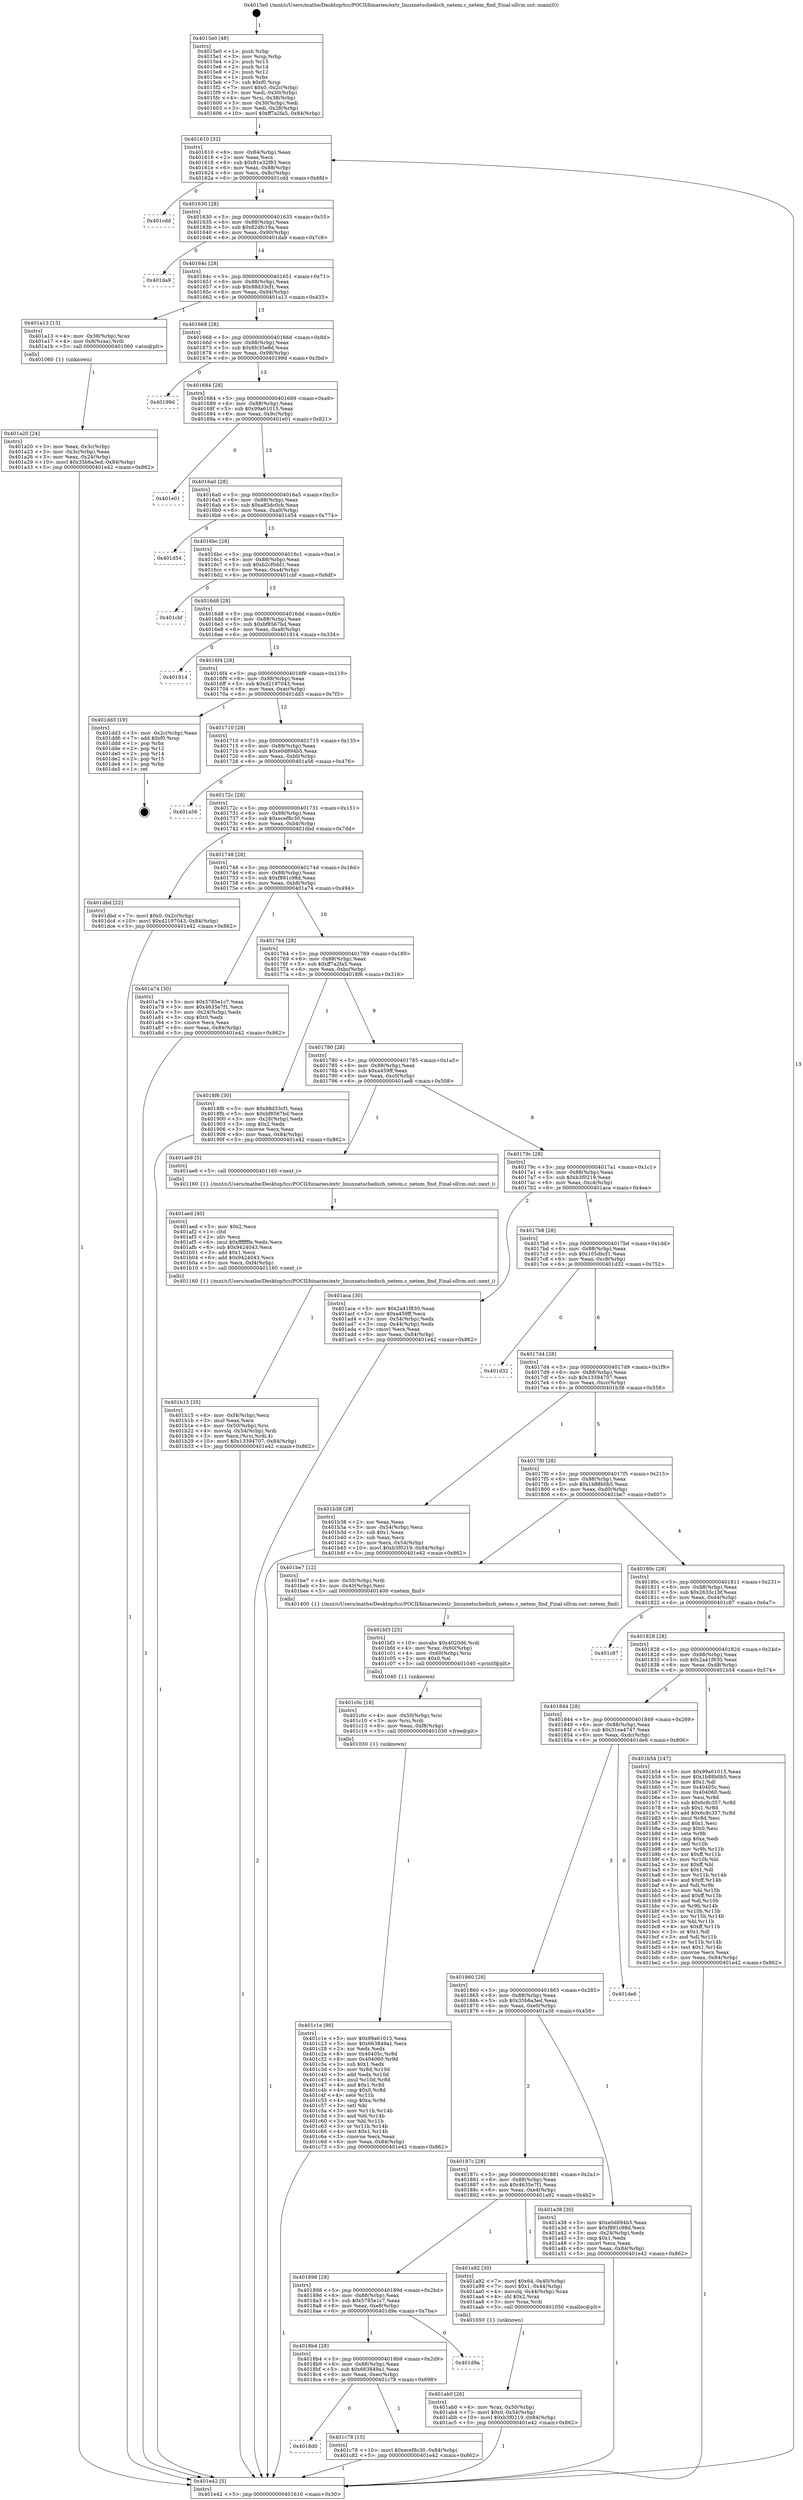 digraph "0x4015e0" {
  label = "0x4015e0 (/mnt/c/Users/mathe/Desktop/tcc/POCII/binaries/extr_linuxnetschedsch_netem.c_netem_find_Final-ollvm.out::main(0))"
  labelloc = "t"
  node[shape=record]

  Entry [label="",width=0.3,height=0.3,shape=circle,fillcolor=black,style=filled]
  "0x401610" [label="{
     0x401610 [32]\l
     | [instrs]\l
     &nbsp;&nbsp;0x401610 \<+6\>: mov -0x84(%rbp),%eax\l
     &nbsp;&nbsp;0x401616 \<+2\>: mov %eax,%ecx\l
     &nbsp;&nbsp;0x401618 \<+6\>: sub $0x81e32f83,%ecx\l
     &nbsp;&nbsp;0x40161e \<+6\>: mov %eax,-0x88(%rbp)\l
     &nbsp;&nbsp;0x401624 \<+6\>: mov %ecx,-0x8c(%rbp)\l
     &nbsp;&nbsp;0x40162a \<+6\>: je 0000000000401cdd \<main+0x6fd\>\l
  }"]
  "0x401cdd" [label="{
     0x401cdd\l
  }", style=dashed]
  "0x401630" [label="{
     0x401630 [28]\l
     | [instrs]\l
     &nbsp;&nbsp;0x401630 \<+5\>: jmp 0000000000401635 \<main+0x55\>\l
     &nbsp;&nbsp;0x401635 \<+6\>: mov -0x88(%rbp),%eax\l
     &nbsp;&nbsp;0x40163b \<+5\>: sub $0x82dfc19a,%eax\l
     &nbsp;&nbsp;0x401640 \<+6\>: mov %eax,-0x90(%rbp)\l
     &nbsp;&nbsp;0x401646 \<+6\>: je 0000000000401da9 \<main+0x7c9\>\l
  }"]
  Exit [label="",width=0.3,height=0.3,shape=circle,fillcolor=black,style=filled,peripheries=2]
  "0x401da9" [label="{
     0x401da9\l
  }", style=dashed]
  "0x40164c" [label="{
     0x40164c [28]\l
     | [instrs]\l
     &nbsp;&nbsp;0x40164c \<+5\>: jmp 0000000000401651 \<main+0x71\>\l
     &nbsp;&nbsp;0x401651 \<+6\>: mov -0x88(%rbp),%eax\l
     &nbsp;&nbsp;0x401657 \<+5\>: sub $0x88d33cf1,%eax\l
     &nbsp;&nbsp;0x40165c \<+6\>: mov %eax,-0x94(%rbp)\l
     &nbsp;&nbsp;0x401662 \<+6\>: je 0000000000401a13 \<main+0x433\>\l
  }"]
  "0x4018d0" [label="{
     0x4018d0\l
  }", style=dashed]
  "0x401a13" [label="{
     0x401a13 [13]\l
     | [instrs]\l
     &nbsp;&nbsp;0x401a13 \<+4\>: mov -0x38(%rbp),%rax\l
     &nbsp;&nbsp;0x401a17 \<+4\>: mov 0x8(%rax),%rdi\l
     &nbsp;&nbsp;0x401a1b \<+5\>: call 0000000000401060 \<atoi@plt\>\l
     | [calls]\l
     &nbsp;&nbsp;0x401060 \{1\} (unknown)\l
  }"]
  "0x401668" [label="{
     0x401668 [28]\l
     | [instrs]\l
     &nbsp;&nbsp;0x401668 \<+5\>: jmp 000000000040166d \<main+0x8d\>\l
     &nbsp;&nbsp;0x40166d \<+6\>: mov -0x88(%rbp),%eax\l
     &nbsp;&nbsp;0x401673 \<+5\>: sub $0x8fc35e8d,%eax\l
     &nbsp;&nbsp;0x401678 \<+6\>: mov %eax,-0x98(%rbp)\l
     &nbsp;&nbsp;0x40167e \<+6\>: je 000000000040199d \<main+0x3bd\>\l
  }"]
  "0x401c78" [label="{
     0x401c78 [15]\l
     | [instrs]\l
     &nbsp;&nbsp;0x401c78 \<+10\>: movl $0xecef8c30,-0x84(%rbp)\l
     &nbsp;&nbsp;0x401c82 \<+5\>: jmp 0000000000401e42 \<main+0x862\>\l
  }"]
  "0x40199d" [label="{
     0x40199d\l
  }", style=dashed]
  "0x401684" [label="{
     0x401684 [28]\l
     | [instrs]\l
     &nbsp;&nbsp;0x401684 \<+5\>: jmp 0000000000401689 \<main+0xa9\>\l
     &nbsp;&nbsp;0x401689 \<+6\>: mov -0x88(%rbp),%eax\l
     &nbsp;&nbsp;0x40168f \<+5\>: sub $0x99a61015,%eax\l
     &nbsp;&nbsp;0x401694 \<+6\>: mov %eax,-0x9c(%rbp)\l
     &nbsp;&nbsp;0x40169a \<+6\>: je 0000000000401e01 \<main+0x821\>\l
  }"]
  "0x4018b4" [label="{
     0x4018b4 [28]\l
     | [instrs]\l
     &nbsp;&nbsp;0x4018b4 \<+5\>: jmp 00000000004018b9 \<main+0x2d9\>\l
     &nbsp;&nbsp;0x4018b9 \<+6\>: mov -0x88(%rbp),%eax\l
     &nbsp;&nbsp;0x4018bf \<+5\>: sub $0x663849a1,%eax\l
     &nbsp;&nbsp;0x4018c4 \<+6\>: mov %eax,-0xec(%rbp)\l
     &nbsp;&nbsp;0x4018ca \<+6\>: je 0000000000401c78 \<main+0x698\>\l
  }"]
  "0x401e01" [label="{
     0x401e01\l
  }", style=dashed]
  "0x4016a0" [label="{
     0x4016a0 [28]\l
     | [instrs]\l
     &nbsp;&nbsp;0x4016a0 \<+5\>: jmp 00000000004016a5 \<main+0xc5\>\l
     &nbsp;&nbsp;0x4016a5 \<+6\>: mov -0x88(%rbp),%eax\l
     &nbsp;&nbsp;0x4016ab \<+5\>: sub $0xa83dc0cb,%eax\l
     &nbsp;&nbsp;0x4016b0 \<+6\>: mov %eax,-0xa0(%rbp)\l
     &nbsp;&nbsp;0x4016b6 \<+6\>: je 0000000000401d54 \<main+0x774\>\l
  }"]
  "0x401d9a" [label="{
     0x401d9a\l
  }", style=dashed]
  "0x401d54" [label="{
     0x401d54\l
  }", style=dashed]
  "0x4016bc" [label="{
     0x4016bc [28]\l
     | [instrs]\l
     &nbsp;&nbsp;0x4016bc \<+5\>: jmp 00000000004016c1 \<main+0xe1\>\l
     &nbsp;&nbsp;0x4016c1 \<+6\>: mov -0x88(%rbp),%eax\l
     &nbsp;&nbsp;0x4016c7 \<+5\>: sub $0xb2cf0dd1,%eax\l
     &nbsp;&nbsp;0x4016cc \<+6\>: mov %eax,-0xa4(%rbp)\l
     &nbsp;&nbsp;0x4016d2 \<+6\>: je 0000000000401cbf \<main+0x6df\>\l
  }"]
  "0x401c1e" [label="{
     0x401c1e [90]\l
     | [instrs]\l
     &nbsp;&nbsp;0x401c1e \<+5\>: mov $0x99a61015,%eax\l
     &nbsp;&nbsp;0x401c23 \<+5\>: mov $0x663849a1,%ecx\l
     &nbsp;&nbsp;0x401c28 \<+2\>: xor %edx,%edx\l
     &nbsp;&nbsp;0x401c2a \<+8\>: mov 0x40405c,%r8d\l
     &nbsp;&nbsp;0x401c32 \<+8\>: mov 0x404060,%r9d\l
     &nbsp;&nbsp;0x401c3a \<+3\>: sub $0x1,%edx\l
     &nbsp;&nbsp;0x401c3d \<+3\>: mov %r8d,%r10d\l
     &nbsp;&nbsp;0x401c40 \<+3\>: add %edx,%r10d\l
     &nbsp;&nbsp;0x401c43 \<+4\>: imul %r10d,%r8d\l
     &nbsp;&nbsp;0x401c47 \<+4\>: and $0x1,%r8d\l
     &nbsp;&nbsp;0x401c4b \<+4\>: cmp $0x0,%r8d\l
     &nbsp;&nbsp;0x401c4f \<+4\>: sete %r11b\l
     &nbsp;&nbsp;0x401c53 \<+4\>: cmp $0xa,%r9d\l
     &nbsp;&nbsp;0x401c57 \<+3\>: setl %bl\l
     &nbsp;&nbsp;0x401c5a \<+3\>: mov %r11b,%r14b\l
     &nbsp;&nbsp;0x401c5d \<+3\>: and %bl,%r14b\l
     &nbsp;&nbsp;0x401c60 \<+3\>: xor %bl,%r11b\l
     &nbsp;&nbsp;0x401c63 \<+3\>: or %r11b,%r14b\l
     &nbsp;&nbsp;0x401c66 \<+4\>: test $0x1,%r14b\l
     &nbsp;&nbsp;0x401c6a \<+3\>: cmovne %ecx,%eax\l
     &nbsp;&nbsp;0x401c6d \<+6\>: mov %eax,-0x84(%rbp)\l
     &nbsp;&nbsp;0x401c73 \<+5\>: jmp 0000000000401e42 \<main+0x862\>\l
  }"]
  "0x401cbf" [label="{
     0x401cbf\l
  }", style=dashed]
  "0x4016d8" [label="{
     0x4016d8 [28]\l
     | [instrs]\l
     &nbsp;&nbsp;0x4016d8 \<+5\>: jmp 00000000004016dd \<main+0xfd\>\l
     &nbsp;&nbsp;0x4016dd \<+6\>: mov -0x88(%rbp),%eax\l
     &nbsp;&nbsp;0x4016e3 \<+5\>: sub $0xbf8567bd,%eax\l
     &nbsp;&nbsp;0x4016e8 \<+6\>: mov %eax,-0xa8(%rbp)\l
     &nbsp;&nbsp;0x4016ee \<+6\>: je 0000000000401914 \<main+0x334\>\l
  }"]
  "0x401c0c" [label="{
     0x401c0c [18]\l
     | [instrs]\l
     &nbsp;&nbsp;0x401c0c \<+4\>: mov -0x50(%rbp),%rsi\l
     &nbsp;&nbsp;0x401c10 \<+3\>: mov %rsi,%rdi\l
     &nbsp;&nbsp;0x401c13 \<+6\>: mov %eax,-0xf8(%rbp)\l
     &nbsp;&nbsp;0x401c19 \<+5\>: call 0000000000401030 \<free@plt\>\l
     | [calls]\l
     &nbsp;&nbsp;0x401030 \{1\} (unknown)\l
  }"]
  "0x401914" [label="{
     0x401914\l
  }", style=dashed]
  "0x4016f4" [label="{
     0x4016f4 [28]\l
     | [instrs]\l
     &nbsp;&nbsp;0x4016f4 \<+5\>: jmp 00000000004016f9 \<main+0x119\>\l
     &nbsp;&nbsp;0x4016f9 \<+6\>: mov -0x88(%rbp),%eax\l
     &nbsp;&nbsp;0x4016ff \<+5\>: sub $0xd2197043,%eax\l
     &nbsp;&nbsp;0x401704 \<+6\>: mov %eax,-0xac(%rbp)\l
     &nbsp;&nbsp;0x40170a \<+6\>: je 0000000000401dd3 \<main+0x7f3\>\l
  }"]
  "0x401bf3" [label="{
     0x401bf3 [25]\l
     | [instrs]\l
     &nbsp;&nbsp;0x401bf3 \<+10\>: movabs $0x4020d6,%rdi\l
     &nbsp;&nbsp;0x401bfd \<+4\>: mov %rax,-0x60(%rbp)\l
     &nbsp;&nbsp;0x401c01 \<+4\>: mov -0x60(%rbp),%rsi\l
     &nbsp;&nbsp;0x401c05 \<+2\>: mov $0x0,%al\l
     &nbsp;&nbsp;0x401c07 \<+5\>: call 0000000000401040 \<printf@plt\>\l
     | [calls]\l
     &nbsp;&nbsp;0x401040 \{1\} (unknown)\l
  }"]
  "0x401dd3" [label="{
     0x401dd3 [19]\l
     | [instrs]\l
     &nbsp;&nbsp;0x401dd3 \<+3\>: mov -0x2c(%rbp),%eax\l
     &nbsp;&nbsp;0x401dd6 \<+7\>: add $0xf0,%rsp\l
     &nbsp;&nbsp;0x401ddd \<+1\>: pop %rbx\l
     &nbsp;&nbsp;0x401dde \<+2\>: pop %r12\l
     &nbsp;&nbsp;0x401de0 \<+2\>: pop %r14\l
     &nbsp;&nbsp;0x401de2 \<+2\>: pop %r15\l
     &nbsp;&nbsp;0x401de4 \<+1\>: pop %rbp\l
     &nbsp;&nbsp;0x401de5 \<+1\>: ret\l
  }"]
  "0x401710" [label="{
     0x401710 [28]\l
     | [instrs]\l
     &nbsp;&nbsp;0x401710 \<+5\>: jmp 0000000000401715 \<main+0x135\>\l
     &nbsp;&nbsp;0x401715 \<+6\>: mov -0x88(%rbp),%eax\l
     &nbsp;&nbsp;0x40171b \<+5\>: sub $0xe0d894b5,%eax\l
     &nbsp;&nbsp;0x401720 \<+6\>: mov %eax,-0xb0(%rbp)\l
     &nbsp;&nbsp;0x401726 \<+6\>: je 0000000000401a56 \<main+0x476\>\l
  }"]
  "0x401b15" [label="{
     0x401b15 [35]\l
     | [instrs]\l
     &nbsp;&nbsp;0x401b15 \<+6\>: mov -0xf4(%rbp),%ecx\l
     &nbsp;&nbsp;0x401b1b \<+3\>: imul %eax,%ecx\l
     &nbsp;&nbsp;0x401b1e \<+4\>: mov -0x50(%rbp),%rsi\l
     &nbsp;&nbsp;0x401b22 \<+4\>: movslq -0x54(%rbp),%rdi\l
     &nbsp;&nbsp;0x401b26 \<+3\>: mov %ecx,(%rsi,%rdi,4)\l
     &nbsp;&nbsp;0x401b29 \<+10\>: movl $0x13394707,-0x84(%rbp)\l
     &nbsp;&nbsp;0x401b33 \<+5\>: jmp 0000000000401e42 \<main+0x862\>\l
  }"]
  "0x401a56" [label="{
     0x401a56\l
  }", style=dashed]
  "0x40172c" [label="{
     0x40172c [28]\l
     | [instrs]\l
     &nbsp;&nbsp;0x40172c \<+5\>: jmp 0000000000401731 \<main+0x151\>\l
     &nbsp;&nbsp;0x401731 \<+6\>: mov -0x88(%rbp),%eax\l
     &nbsp;&nbsp;0x401737 \<+5\>: sub $0xecef8c30,%eax\l
     &nbsp;&nbsp;0x40173c \<+6\>: mov %eax,-0xb4(%rbp)\l
     &nbsp;&nbsp;0x401742 \<+6\>: je 0000000000401dbd \<main+0x7dd\>\l
  }"]
  "0x401aed" [label="{
     0x401aed [40]\l
     | [instrs]\l
     &nbsp;&nbsp;0x401aed \<+5\>: mov $0x2,%ecx\l
     &nbsp;&nbsp;0x401af2 \<+1\>: cltd\l
     &nbsp;&nbsp;0x401af3 \<+2\>: idiv %ecx\l
     &nbsp;&nbsp;0x401af5 \<+6\>: imul $0xfffffffe,%edx,%ecx\l
     &nbsp;&nbsp;0x401afb \<+6\>: sub $0x9424043,%ecx\l
     &nbsp;&nbsp;0x401b01 \<+3\>: add $0x1,%ecx\l
     &nbsp;&nbsp;0x401b04 \<+6\>: add $0x9424043,%ecx\l
     &nbsp;&nbsp;0x401b0a \<+6\>: mov %ecx,-0xf4(%rbp)\l
     &nbsp;&nbsp;0x401b10 \<+5\>: call 0000000000401160 \<next_i\>\l
     | [calls]\l
     &nbsp;&nbsp;0x401160 \{1\} (/mnt/c/Users/mathe/Desktop/tcc/POCII/binaries/extr_linuxnetschedsch_netem.c_netem_find_Final-ollvm.out::next_i)\l
  }"]
  "0x401dbd" [label="{
     0x401dbd [22]\l
     | [instrs]\l
     &nbsp;&nbsp;0x401dbd \<+7\>: movl $0x0,-0x2c(%rbp)\l
     &nbsp;&nbsp;0x401dc4 \<+10\>: movl $0xd2197043,-0x84(%rbp)\l
     &nbsp;&nbsp;0x401dce \<+5\>: jmp 0000000000401e42 \<main+0x862\>\l
  }"]
  "0x401748" [label="{
     0x401748 [28]\l
     | [instrs]\l
     &nbsp;&nbsp;0x401748 \<+5\>: jmp 000000000040174d \<main+0x16d\>\l
     &nbsp;&nbsp;0x40174d \<+6\>: mov -0x88(%rbp),%eax\l
     &nbsp;&nbsp;0x401753 \<+5\>: sub $0xf891c98d,%eax\l
     &nbsp;&nbsp;0x401758 \<+6\>: mov %eax,-0xb8(%rbp)\l
     &nbsp;&nbsp;0x40175e \<+6\>: je 0000000000401a74 \<main+0x494\>\l
  }"]
  "0x401ab0" [label="{
     0x401ab0 [26]\l
     | [instrs]\l
     &nbsp;&nbsp;0x401ab0 \<+4\>: mov %rax,-0x50(%rbp)\l
     &nbsp;&nbsp;0x401ab4 \<+7\>: movl $0x0,-0x54(%rbp)\l
     &nbsp;&nbsp;0x401abb \<+10\>: movl $0xb3f0219,-0x84(%rbp)\l
     &nbsp;&nbsp;0x401ac5 \<+5\>: jmp 0000000000401e42 \<main+0x862\>\l
  }"]
  "0x401a74" [label="{
     0x401a74 [30]\l
     | [instrs]\l
     &nbsp;&nbsp;0x401a74 \<+5\>: mov $0x5785e1c7,%eax\l
     &nbsp;&nbsp;0x401a79 \<+5\>: mov $0x4635e7f1,%ecx\l
     &nbsp;&nbsp;0x401a7e \<+3\>: mov -0x24(%rbp),%edx\l
     &nbsp;&nbsp;0x401a81 \<+3\>: cmp $0x0,%edx\l
     &nbsp;&nbsp;0x401a84 \<+3\>: cmove %ecx,%eax\l
     &nbsp;&nbsp;0x401a87 \<+6\>: mov %eax,-0x84(%rbp)\l
     &nbsp;&nbsp;0x401a8d \<+5\>: jmp 0000000000401e42 \<main+0x862\>\l
  }"]
  "0x401764" [label="{
     0x401764 [28]\l
     | [instrs]\l
     &nbsp;&nbsp;0x401764 \<+5\>: jmp 0000000000401769 \<main+0x189\>\l
     &nbsp;&nbsp;0x401769 \<+6\>: mov -0x88(%rbp),%eax\l
     &nbsp;&nbsp;0x40176f \<+5\>: sub $0xff7a2fa5,%eax\l
     &nbsp;&nbsp;0x401774 \<+6\>: mov %eax,-0xbc(%rbp)\l
     &nbsp;&nbsp;0x40177a \<+6\>: je 00000000004018f6 \<main+0x316\>\l
  }"]
  "0x401898" [label="{
     0x401898 [28]\l
     | [instrs]\l
     &nbsp;&nbsp;0x401898 \<+5\>: jmp 000000000040189d \<main+0x2bd\>\l
     &nbsp;&nbsp;0x40189d \<+6\>: mov -0x88(%rbp),%eax\l
     &nbsp;&nbsp;0x4018a3 \<+5\>: sub $0x5785e1c7,%eax\l
     &nbsp;&nbsp;0x4018a8 \<+6\>: mov %eax,-0xe8(%rbp)\l
     &nbsp;&nbsp;0x4018ae \<+6\>: je 0000000000401d9a \<main+0x7ba\>\l
  }"]
  "0x4018f6" [label="{
     0x4018f6 [30]\l
     | [instrs]\l
     &nbsp;&nbsp;0x4018f6 \<+5\>: mov $0x88d33cf1,%eax\l
     &nbsp;&nbsp;0x4018fb \<+5\>: mov $0xbf8567bd,%ecx\l
     &nbsp;&nbsp;0x401900 \<+3\>: mov -0x28(%rbp),%edx\l
     &nbsp;&nbsp;0x401903 \<+3\>: cmp $0x2,%edx\l
     &nbsp;&nbsp;0x401906 \<+3\>: cmovne %ecx,%eax\l
     &nbsp;&nbsp;0x401909 \<+6\>: mov %eax,-0x84(%rbp)\l
     &nbsp;&nbsp;0x40190f \<+5\>: jmp 0000000000401e42 \<main+0x862\>\l
  }"]
  "0x401780" [label="{
     0x401780 [28]\l
     | [instrs]\l
     &nbsp;&nbsp;0x401780 \<+5\>: jmp 0000000000401785 \<main+0x1a5\>\l
     &nbsp;&nbsp;0x401785 \<+6\>: mov -0x88(%rbp),%eax\l
     &nbsp;&nbsp;0x40178b \<+5\>: sub $0xa459ff,%eax\l
     &nbsp;&nbsp;0x401790 \<+6\>: mov %eax,-0xc0(%rbp)\l
     &nbsp;&nbsp;0x401796 \<+6\>: je 0000000000401ae8 \<main+0x508\>\l
  }"]
  "0x401e42" [label="{
     0x401e42 [5]\l
     | [instrs]\l
     &nbsp;&nbsp;0x401e42 \<+5\>: jmp 0000000000401610 \<main+0x30\>\l
  }"]
  "0x4015e0" [label="{
     0x4015e0 [48]\l
     | [instrs]\l
     &nbsp;&nbsp;0x4015e0 \<+1\>: push %rbp\l
     &nbsp;&nbsp;0x4015e1 \<+3\>: mov %rsp,%rbp\l
     &nbsp;&nbsp;0x4015e4 \<+2\>: push %r15\l
     &nbsp;&nbsp;0x4015e6 \<+2\>: push %r14\l
     &nbsp;&nbsp;0x4015e8 \<+2\>: push %r12\l
     &nbsp;&nbsp;0x4015ea \<+1\>: push %rbx\l
     &nbsp;&nbsp;0x4015eb \<+7\>: sub $0xf0,%rsp\l
     &nbsp;&nbsp;0x4015f2 \<+7\>: movl $0x0,-0x2c(%rbp)\l
     &nbsp;&nbsp;0x4015f9 \<+3\>: mov %edi,-0x30(%rbp)\l
     &nbsp;&nbsp;0x4015fc \<+4\>: mov %rsi,-0x38(%rbp)\l
     &nbsp;&nbsp;0x401600 \<+3\>: mov -0x30(%rbp),%edi\l
     &nbsp;&nbsp;0x401603 \<+3\>: mov %edi,-0x28(%rbp)\l
     &nbsp;&nbsp;0x401606 \<+10\>: movl $0xff7a2fa5,-0x84(%rbp)\l
  }"]
  "0x401a20" [label="{
     0x401a20 [24]\l
     | [instrs]\l
     &nbsp;&nbsp;0x401a20 \<+3\>: mov %eax,-0x3c(%rbp)\l
     &nbsp;&nbsp;0x401a23 \<+3\>: mov -0x3c(%rbp),%eax\l
     &nbsp;&nbsp;0x401a26 \<+3\>: mov %eax,-0x24(%rbp)\l
     &nbsp;&nbsp;0x401a29 \<+10\>: movl $0x35b6a3ed,-0x84(%rbp)\l
     &nbsp;&nbsp;0x401a33 \<+5\>: jmp 0000000000401e42 \<main+0x862\>\l
  }"]
  "0x401a92" [label="{
     0x401a92 [30]\l
     | [instrs]\l
     &nbsp;&nbsp;0x401a92 \<+7\>: movl $0x64,-0x40(%rbp)\l
     &nbsp;&nbsp;0x401a99 \<+7\>: movl $0x1,-0x44(%rbp)\l
     &nbsp;&nbsp;0x401aa0 \<+4\>: movslq -0x44(%rbp),%rax\l
     &nbsp;&nbsp;0x401aa4 \<+4\>: shl $0x2,%rax\l
     &nbsp;&nbsp;0x401aa8 \<+3\>: mov %rax,%rdi\l
     &nbsp;&nbsp;0x401aab \<+5\>: call 0000000000401050 \<malloc@plt\>\l
     | [calls]\l
     &nbsp;&nbsp;0x401050 \{1\} (unknown)\l
  }"]
  "0x401ae8" [label="{
     0x401ae8 [5]\l
     | [instrs]\l
     &nbsp;&nbsp;0x401ae8 \<+5\>: call 0000000000401160 \<next_i\>\l
     | [calls]\l
     &nbsp;&nbsp;0x401160 \{1\} (/mnt/c/Users/mathe/Desktop/tcc/POCII/binaries/extr_linuxnetschedsch_netem.c_netem_find_Final-ollvm.out::next_i)\l
  }"]
  "0x40179c" [label="{
     0x40179c [28]\l
     | [instrs]\l
     &nbsp;&nbsp;0x40179c \<+5\>: jmp 00000000004017a1 \<main+0x1c1\>\l
     &nbsp;&nbsp;0x4017a1 \<+6\>: mov -0x88(%rbp),%eax\l
     &nbsp;&nbsp;0x4017a7 \<+5\>: sub $0xb3f0219,%eax\l
     &nbsp;&nbsp;0x4017ac \<+6\>: mov %eax,-0xc4(%rbp)\l
     &nbsp;&nbsp;0x4017b2 \<+6\>: je 0000000000401aca \<main+0x4ea\>\l
  }"]
  "0x40187c" [label="{
     0x40187c [28]\l
     | [instrs]\l
     &nbsp;&nbsp;0x40187c \<+5\>: jmp 0000000000401881 \<main+0x2a1\>\l
     &nbsp;&nbsp;0x401881 \<+6\>: mov -0x88(%rbp),%eax\l
     &nbsp;&nbsp;0x401887 \<+5\>: sub $0x4635e7f1,%eax\l
     &nbsp;&nbsp;0x40188c \<+6\>: mov %eax,-0xe4(%rbp)\l
     &nbsp;&nbsp;0x401892 \<+6\>: je 0000000000401a92 \<main+0x4b2\>\l
  }"]
  "0x401aca" [label="{
     0x401aca [30]\l
     | [instrs]\l
     &nbsp;&nbsp;0x401aca \<+5\>: mov $0x2a41f830,%eax\l
     &nbsp;&nbsp;0x401acf \<+5\>: mov $0xa459ff,%ecx\l
     &nbsp;&nbsp;0x401ad4 \<+3\>: mov -0x54(%rbp),%edx\l
     &nbsp;&nbsp;0x401ad7 \<+3\>: cmp -0x44(%rbp),%edx\l
     &nbsp;&nbsp;0x401ada \<+3\>: cmovl %ecx,%eax\l
     &nbsp;&nbsp;0x401add \<+6\>: mov %eax,-0x84(%rbp)\l
     &nbsp;&nbsp;0x401ae3 \<+5\>: jmp 0000000000401e42 \<main+0x862\>\l
  }"]
  "0x4017b8" [label="{
     0x4017b8 [28]\l
     | [instrs]\l
     &nbsp;&nbsp;0x4017b8 \<+5\>: jmp 00000000004017bd \<main+0x1dd\>\l
     &nbsp;&nbsp;0x4017bd \<+6\>: mov -0x88(%rbp),%eax\l
     &nbsp;&nbsp;0x4017c3 \<+5\>: sub $0x105dbcf1,%eax\l
     &nbsp;&nbsp;0x4017c8 \<+6\>: mov %eax,-0xc8(%rbp)\l
     &nbsp;&nbsp;0x4017ce \<+6\>: je 0000000000401d32 \<main+0x752\>\l
  }"]
  "0x401a38" [label="{
     0x401a38 [30]\l
     | [instrs]\l
     &nbsp;&nbsp;0x401a38 \<+5\>: mov $0xe0d894b5,%eax\l
     &nbsp;&nbsp;0x401a3d \<+5\>: mov $0xf891c98d,%ecx\l
     &nbsp;&nbsp;0x401a42 \<+3\>: mov -0x24(%rbp),%edx\l
     &nbsp;&nbsp;0x401a45 \<+3\>: cmp $0x1,%edx\l
     &nbsp;&nbsp;0x401a48 \<+3\>: cmovl %ecx,%eax\l
     &nbsp;&nbsp;0x401a4b \<+6\>: mov %eax,-0x84(%rbp)\l
     &nbsp;&nbsp;0x401a51 \<+5\>: jmp 0000000000401e42 \<main+0x862\>\l
  }"]
  "0x401d32" [label="{
     0x401d32\l
  }", style=dashed]
  "0x4017d4" [label="{
     0x4017d4 [28]\l
     | [instrs]\l
     &nbsp;&nbsp;0x4017d4 \<+5\>: jmp 00000000004017d9 \<main+0x1f9\>\l
     &nbsp;&nbsp;0x4017d9 \<+6\>: mov -0x88(%rbp),%eax\l
     &nbsp;&nbsp;0x4017df \<+5\>: sub $0x13394707,%eax\l
     &nbsp;&nbsp;0x4017e4 \<+6\>: mov %eax,-0xcc(%rbp)\l
     &nbsp;&nbsp;0x4017ea \<+6\>: je 0000000000401b38 \<main+0x558\>\l
  }"]
  "0x401860" [label="{
     0x401860 [28]\l
     | [instrs]\l
     &nbsp;&nbsp;0x401860 \<+5\>: jmp 0000000000401865 \<main+0x285\>\l
     &nbsp;&nbsp;0x401865 \<+6\>: mov -0x88(%rbp),%eax\l
     &nbsp;&nbsp;0x40186b \<+5\>: sub $0x35b6a3ed,%eax\l
     &nbsp;&nbsp;0x401870 \<+6\>: mov %eax,-0xe0(%rbp)\l
     &nbsp;&nbsp;0x401876 \<+6\>: je 0000000000401a38 \<main+0x458\>\l
  }"]
  "0x401b38" [label="{
     0x401b38 [28]\l
     | [instrs]\l
     &nbsp;&nbsp;0x401b38 \<+2\>: xor %eax,%eax\l
     &nbsp;&nbsp;0x401b3a \<+3\>: mov -0x54(%rbp),%ecx\l
     &nbsp;&nbsp;0x401b3d \<+3\>: sub $0x1,%eax\l
     &nbsp;&nbsp;0x401b40 \<+2\>: sub %eax,%ecx\l
     &nbsp;&nbsp;0x401b42 \<+3\>: mov %ecx,-0x54(%rbp)\l
     &nbsp;&nbsp;0x401b45 \<+10\>: movl $0xb3f0219,-0x84(%rbp)\l
     &nbsp;&nbsp;0x401b4f \<+5\>: jmp 0000000000401e42 \<main+0x862\>\l
  }"]
  "0x4017f0" [label="{
     0x4017f0 [28]\l
     | [instrs]\l
     &nbsp;&nbsp;0x4017f0 \<+5\>: jmp 00000000004017f5 \<main+0x215\>\l
     &nbsp;&nbsp;0x4017f5 \<+6\>: mov -0x88(%rbp),%eax\l
     &nbsp;&nbsp;0x4017fb \<+5\>: sub $0x1b88b0b5,%eax\l
     &nbsp;&nbsp;0x401800 \<+6\>: mov %eax,-0xd0(%rbp)\l
     &nbsp;&nbsp;0x401806 \<+6\>: je 0000000000401be7 \<main+0x607\>\l
  }"]
  "0x401de6" [label="{
     0x401de6\l
  }", style=dashed]
  "0x401be7" [label="{
     0x401be7 [12]\l
     | [instrs]\l
     &nbsp;&nbsp;0x401be7 \<+4\>: mov -0x50(%rbp),%rdi\l
     &nbsp;&nbsp;0x401beb \<+3\>: mov -0x40(%rbp),%esi\l
     &nbsp;&nbsp;0x401bee \<+5\>: call 0000000000401400 \<netem_find\>\l
     | [calls]\l
     &nbsp;&nbsp;0x401400 \{1\} (/mnt/c/Users/mathe/Desktop/tcc/POCII/binaries/extr_linuxnetschedsch_netem.c_netem_find_Final-ollvm.out::netem_find)\l
  }"]
  "0x40180c" [label="{
     0x40180c [28]\l
     | [instrs]\l
     &nbsp;&nbsp;0x40180c \<+5\>: jmp 0000000000401811 \<main+0x231\>\l
     &nbsp;&nbsp;0x401811 \<+6\>: mov -0x88(%rbp),%eax\l
     &nbsp;&nbsp;0x401817 \<+5\>: sub $0x2633c1bf,%eax\l
     &nbsp;&nbsp;0x40181c \<+6\>: mov %eax,-0xd4(%rbp)\l
     &nbsp;&nbsp;0x401822 \<+6\>: je 0000000000401c87 \<main+0x6a7\>\l
  }"]
  "0x401844" [label="{
     0x401844 [28]\l
     | [instrs]\l
     &nbsp;&nbsp;0x401844 \<+5\>: jmp 0000000000401849 \<main+0x269\>\l
     &nbsp;&nbsp;0x401849 \<+6\>: mov -0x88(%rbp),%eax\l
     &nbsp;&nbsp;0x40184f \<+5\>: sub $0x31ea4747,%eax\l
     &nbsp;&nbsp;0x401854 \<+6\>: mov %eax,-0xdc(%rbp)\l
     &nbsp;&nbsp;0x40185a \<+6\>: je 0000000000401de6 \<main+0x806\>\l
  }"]
  "0x401c87" [label="{
     0x401c87\l
  }", style=dashed]
  "0x401828" [label="{
     0x401828 [28]\l
     | [instrs]\l
     &nbsp;&nbsp;0x401828 \<+5\>: jmp 000000000040182d \<main+0x24d\>\l
     &nbsp;&nbsp;0x40182d \<+6\>: mov -0x88(%rbp),%eax\l
     &nbsp;&nbsp;0x401833 \<+5\>: sub $0x2a41f830,%eax\l
     &nbsp;&nbsp;0x401838 \<+6\>: mov %eax,-0xd8(%rbp)\l
     &nbsp;&nbsp;0x40183e \<+6\>: je 0000000000401b54 \<main+0x574\>\l
  }"]
  "0x401b54" [label="{
     0x401b54 [147]\l
     | [instrs]\l
     &nbsp;&nbsp;0x401b54 \<+5\>: mov $0x99a61015,%eax\l
     &nbsp;&nbsp;0x401b59 \<+5\>: mov $0x1b88b0b5,%ecx\l
     &nbsp;&nbsp;0x401b5e \<+2\>: mov $0x1,%dl\l
     &nbsp;&nbsp;0x401b60 \<+7\>: mov 0x40405c,%esi\l
     &nbsp;&nbsp;0x401b67 \<+7\>: mov 0x404060,%edi\l
     &nbsp;&nbsp;0x401b6e \<+3\>: mov %esi,%r8d\l
     &nbsp;&nbsp;0x401b71 \<+7\>: sub $0x6c8c357,%r8d\l
     &nbsp;&nbsp;0x401b78 \<+4\>: sub $0x1,%r8d\l
     &nbsp;&nbsp;0x401b7c \<+7\>: add $0x6c8c357,%r8d\l
     &nbsp;&nbsp;0x401b83 \<+4\>: imul %r8d,%esi\l
     &nbsp;&nbsp;0x401b87 \<+3\>: and $0x1,%esi\l
     &nbsp;&nbsp;0x401b8a \<+3\>: cmp $0x0,%esi\l
     &nbsp;&nbsp;0x401b8d \<+4\>: sete %r9b\l
     &nbsp;&nbsp;0x401b91 \<+3\>: cmp $0xa,%edi\l
     &nbsp;&nbsp;0x401b94 \<+4\>: setl %r10b\l
     &nbsp;&nbsp;0x401b98 \<+3\>: mov %r9b,%r11b\l
     &nbsp;&nbsp;0x401b9b \<+4\>: xor $0xff,%r11b\l
     &nbsp;&nbsp;0x401b9f \<+3\>: mov %r10b,%bl\l
     &nbsp;&nbsp;0x401ba2 \<+3\>: xor $0xff,%bl\l
     &nbsp;&nbsp;0x401ba5 \<+3\>: xor $0x1,%dl\l
     &nbsp;&nbsp;0x401ba8 \<+3\>: mov %r11b,%r14b\l
     &nbsp;&nbsp;0x401bab \<+4\>: and $0xff,%r14b\l
     &nbsp;&nbsp;0x401baf \<+3\>: and %dl,%r9b\l
     &nbsp;&nbsp;0x401bb2 \<+3\>: mov %bl,%r15b\l
     &nbsp;&nbsp;0x401bb5 \<+4\>: and $0xff,%r15b\l
     &nbsp;&nbsp;0x401bb9 \<+3\>: and %dl,%r10b\l
     &nbsp;&nbsp;0x401bbc \<+3\>: or %r9b,%r14b\l
     &nbsp;&nbsp;0x401bbf \<+3\>: or %r10b,%r15b\l
     &nbsp;&nbsp;0x401bc2 \<+3\>: xor %r15b,%r14b\l
     &nbsp;&nbsp;0x401bc5 \<+3\>: or %bl,%r11b\l
     &nbsp;&nbsp;0x401bc8 \<+4\>: xor $0xff,%r11b\l
     &nbsp;&nbsp;0x401bcc \<+3\>: or $0x1,%dl\l
     &nbsp;&nbsp;0x401bcf \<+3\>: and %dl,%r11b\l
     &nbsp;&nbsp;0x401bd2 \<+3\>: or %r11b,%r14b\l
     &nbsp;&nbsp;0x401bd5 \<+4\>: test $0x1,%r14b\l
     &nbsp;&nbsp;0x401bd9 \<+3\>: cmovne %ecx,%eax\l
     &nbsp;&nbsp;0x401bdc \<+6\>: mov %eax,-0x84(%rbp)\l
     &nbsp;&nbsp;0x401be2 \<+5\>: jmp 0000000000401e42 \<main+0x862\>\l
  }"]
  Entry -> "0x4015e0" [label=" 1"]
  "0x401610" -> "0x401cdd" [label=" 0"]
  "0x401610" -> "0x401630" [label=" 14"]
  "0x401dd3" -> Exit [label=" 1"]
  "0x401630" -> "0x401da9" [label=" 0"]
  "0x401630" -> "0x40164c" [label=" 14"]
  "0x401dbd" -> "0x401e42" [label=" 1"]
  "0x40164c" -> "0x401a13" [label=" 1"]
  "0x40164c" -> "0x401668" [label=" 13"]
  "0x401c78" -> "0x401e42" [label=" 1"]
  "0x401668" -> "0x40199d" [label=" 0"]
  "0x401668" -> "0x401684" [label=" 13"]
  "0x4018b4" -> "0x4018d0" [label=" 0"]
  "0x401684" -> "0x401e01" [label=" 0"]
  "0x401684" -> "0x4016a0" [label=" 13"]
  "0x4018b4" -> "0x401c78" [label=" 1"]
  "0x4016a0" -> "0x401d54" [label=" 0"]
  "0x4016a0" -> "0x4016bc" [label=" 13"]
  "0x401898" -> "0x4018b4" [label=" 1"]
  "0x4016bc" -> "0x401cbf" [label=" 0"]
  "0x4016bc" -> "0x4016d8" [label=" 13"]
  "0x401898" -> "0x401d9a" [label=" 0"]
  "0x4016d8" -> "0x401914" [label=" 0"]
  "0x4016d8" -> "0x4016f4" [label=" 13"]
  "0x401c1e" -> "0x401e42" [label=" 1"]
  "0x4016f4" -> "0x401dd3" [label=" 1"]
  "0x4016f4" -> "0x401710" [label=" 12"]
  "0x401c0c" -> "0x401c1e" [label=" 1"]
  "0x401710" -> "0x401a56" [label=" 0"]
  "0x401710" -> "0x40172c" [label=" 12"]
  "0x401bf3" -> "0x401c0c" [label=" 1"]
  "0x40172c" -> "0x401dbd" [label=" 1"]
  "0x40172c" -> "0x401748" [label=" 11"]
  "0x401be7" -> "0x401bf3" [label=" 1"]
  "0x401748" -> "0x401a74" [label=" 1"]
  "0x401748" -> "0x401764" [label=" 10"]
  "0x401b54" -> "0x401e42" [label=" 1"]
  "0x401764" -> "0x4018f6" [label=" 1"]
  "0x401764" -> "0x401780" [label=" 9"]
  "0x4018f6" -> "0x401e42" [label=" 1"]
  "0x4015e0" -> "0x401610" [label=" 1"]
  "0x401e42" -> "0x401610" [label=" 13"]
  "0x401a13" -> "0x401a20" [label=" 1"]
  "0x401a20" -> "0x401e42" [label=" 1"]
  "0x401b38" -> "0x401e42" [label=" 1"]
  "0x401780" -> "0x401ae8" [label=" 1"]
  "0x401780" -> "0x40179c" [label=" 8"]
  "0x401b15" -> "0x401e42" [label=" 1"]
  "0x40179c" -> "0x401aca" [label=" 2"]
  "0x40179c" -> "0x4017b8" [label=" 6"]
  "0x401ae8" -> "0x401aed" [label=" 1"]
  "0x4017b8" -> "0x401d32" [label=" 0"]
  "0x4017b8" -> "0x4017d4" [label=" 6"]
  "0x401aca" -> "0x401e42" [label=" 2"]
  "0x4017d4" -> "0x401b38" [label=" 1"]
  "0x4017d4" -> "0x4017f0" [label=" 5"]
  "0x401a92" -> "0x401ab0" [label=" 1"]
  "0x4017f0" -> "0x401be7" [label=" 1"]
  "0x4017f0" -> "0x40180c" [label=" 4"]
  "0x40187c" -> "0x401898" [label=" 1"]
  "0x40180c" -> "0x401c87" [label=" 0"]
  "0x40180c" -> "0x401828" [label=" 4"]
  "0x401aed" -> "0x401b15" [label=" 1"]
  "0x401828" -> "0x401b54" [label=" 1"]
  "0x401828" -> "0x401844" [label=" 3"]
  "0x40187c" -> "0x401a92" [label=" 1"]
  "0x401844" -> "0x401de6" [label=" 0"]
  "0x401844" -> "0x401860" [label=" 3"]
  "0x401ab0" -> "0x401e42" [label=" 1"]
  "0x401860" -> "0x401a38" [label=" 1"]
  "0x401860" -> "0x40187c" [label=" 2"]
  "0x401a38" -> "0x401e42" [label=" 1"]
  "0x401a74" -> "0x401e42" [label=" 1"]
}
